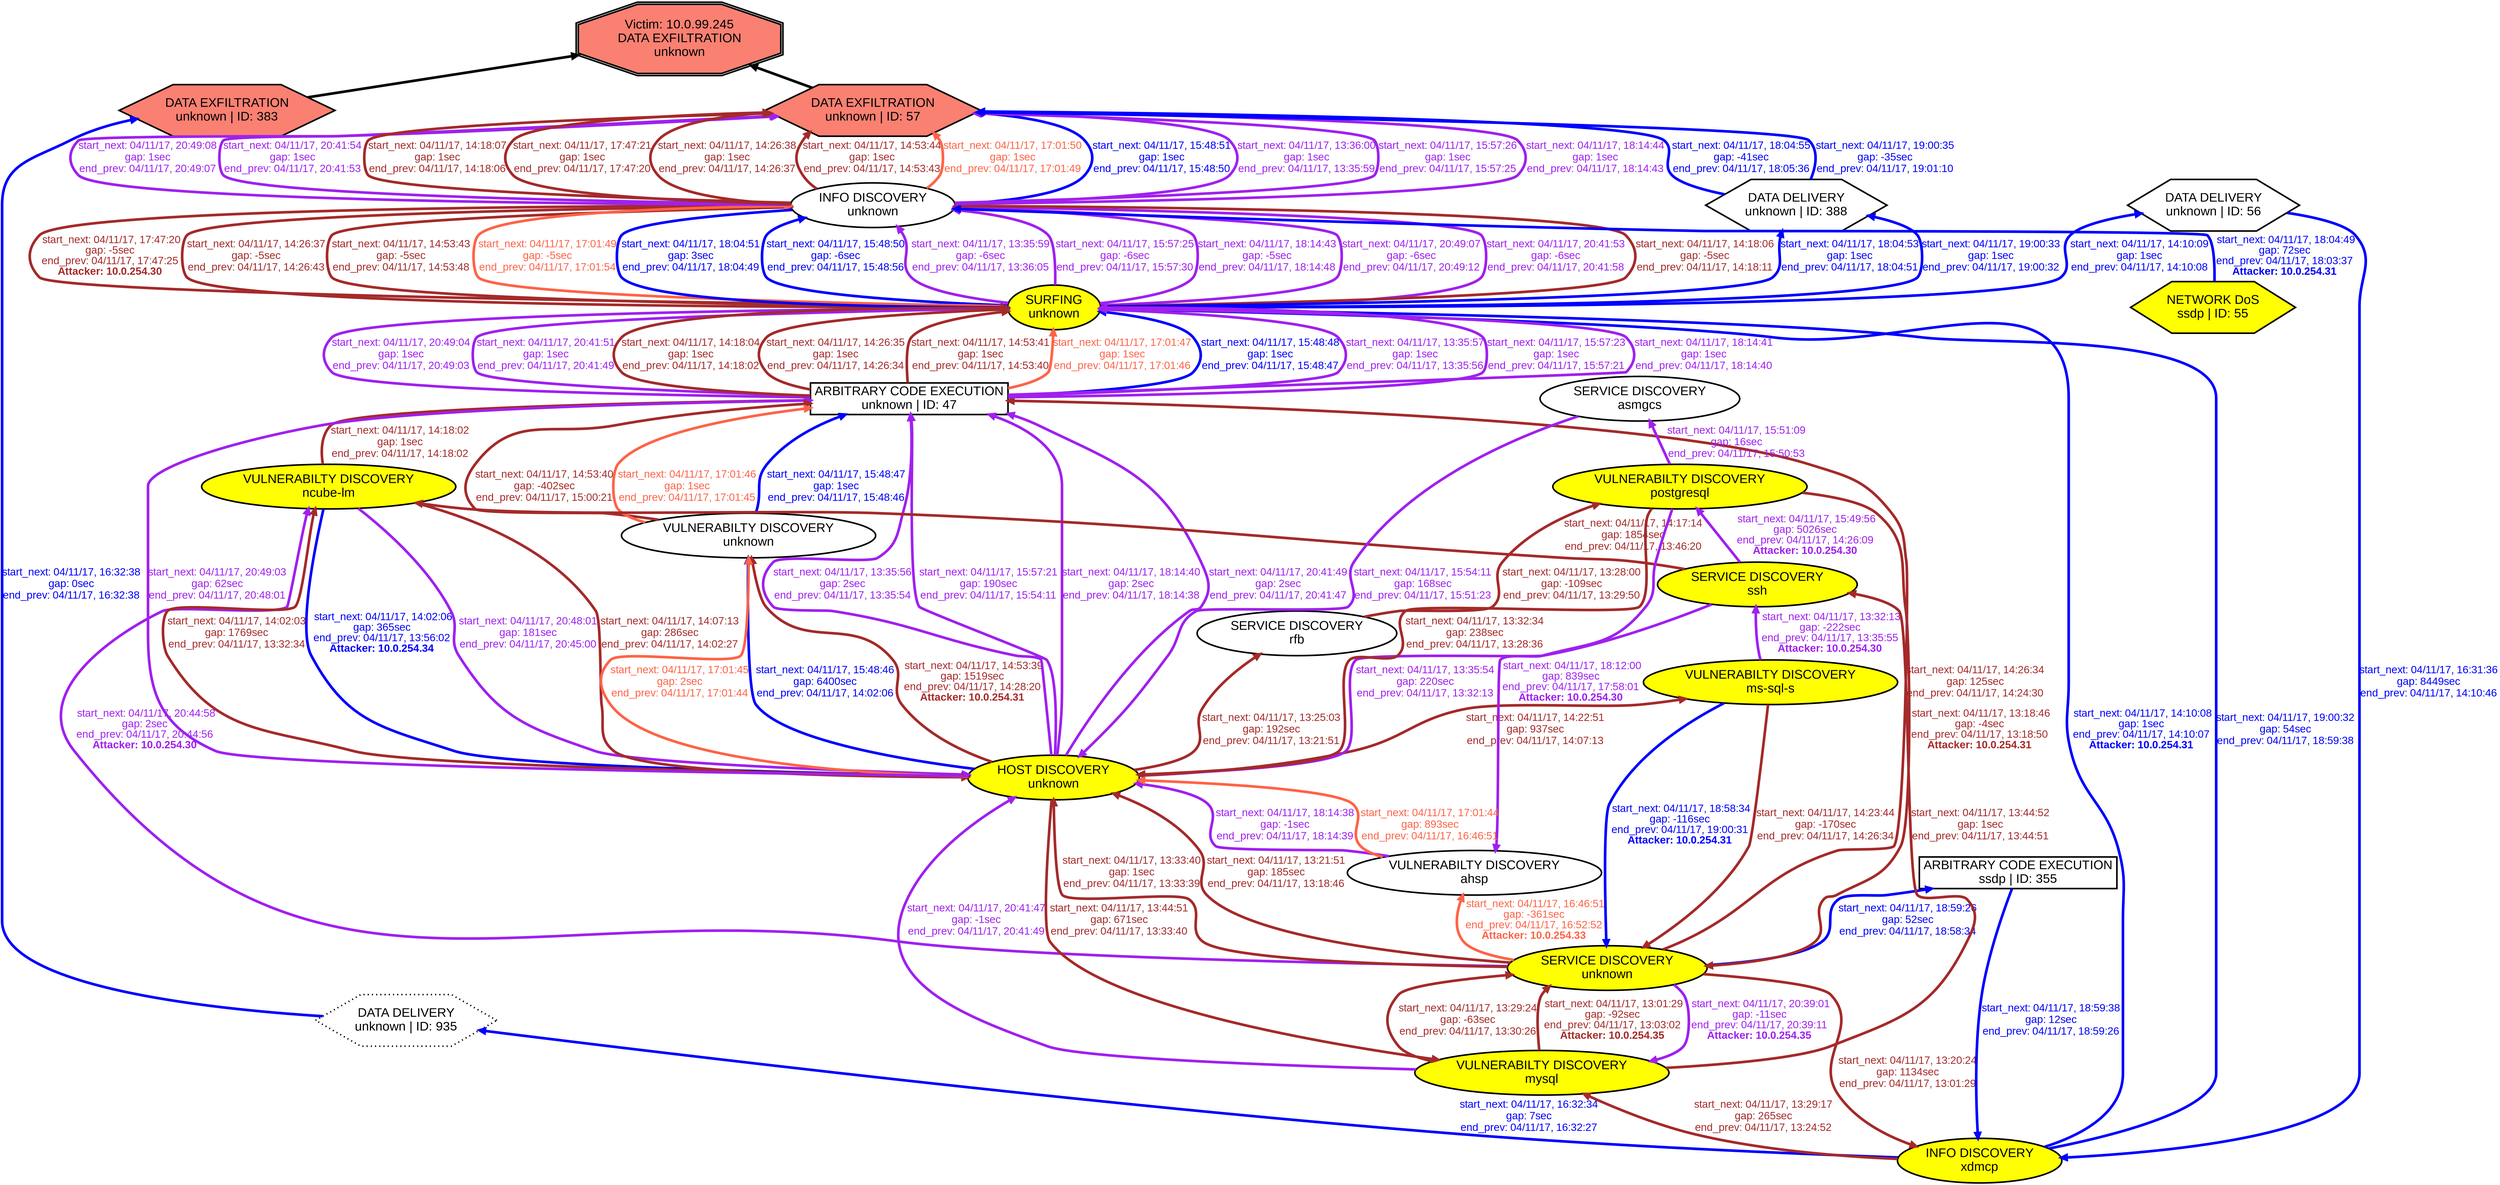 digraph DATAEXFILTRATIONunknown {
rankdir="BT"; 
 graph [ nodesep="0.1", ranksep="0.02"] 
 node [ fontname=Arial, fontsize=24,penwidth=3]; 
 edge [ fontname=Arial, fontsize=20,penwidth=5 ];
"Victim: 10.0.99.245
DATA EXFILTRATION
unknown" [shape=doubleoctagon, style=filled, fillcolor=salmon];
{ rank = max; "Victim: 10.0.99.245
DATA EXFILTRATION
unknown"}
"DATA EXFILTRATION
unknown | ID: 383" -> "Victim: 10.0.99.245
DATA EXFILTRATION
unknown"
"DATA EXFILTRATION
unknown | ID: 383" [style=filled, fillcolor= salmon]
"DATA EXFILTRATION
unknown | ID: 57" -> "Victim: 10.0.99.245
DATA EXFILTRATION
unknown"
"DATA EXFILTRATION
unknown | ID: 57" [style=filled, fillcolor= salmon]
{ rank=same; "DATA EXFILTRATION
unknown | ID: 383" "DATA EXFILTRATION
unknown | ID: 57"}
"INFO DISCOVERY
xdmcp" [style=filled, fillcolor= yellow]
"INFO DISCOVERY
xdmcp" -> "SURFING
unknown" [ color=blue] [label=<<font color="blue"> start_next: 04/11/17, 14:10:08<br/>gap: 1sec<br/>end_prev: 04/11/17, 14:10:07</font><br/><font color="blue"><b>Attacker: 10.0.254.31</b></font>>]
"SURFING
unknown" -> "DATA DELIVERY
unknown | ID: 56" [ label="start_next: 04/11/17, 14:10:09
gap: 1sec
end_prev: 04/11/17, 14:10:08"][ fontcolor="blue" color=blue]
"DATA DELIVERY
unknown | ID: 56" -> "INFO DISCOVERY
xdmcp" [ label="start_next: 04/11/17, 16:31:36
gap: 8449sec
end_prev: 04/11/17, 14:10:46"][ fontcolor="blue" color=blue]
"INFO DISCOVERY
xdmcp" -> "DATA DELIVERY
unknown | ID: 935" [ label="start_next: 04/11/17, 16:32:34
gap: 7sec
end_prev: 04/11/17, 16:32:27"][ fontcolor="blue" color=blue]
"DATA DELIVERY
unknown | ID: 935" -> "DATA EXFILTRATION
unknown | ID: 383" [ label="start_next: 04/11/17, 16:32:38
gap: 0sec
end_prev: 04/11/17, 16:32:38"][ fontcolor="blue" color=blue]
"NETWORK DoS
ssdp | ID: 55" [style=filled, fillcolor= yellow]
"NETWORK DoS
ssdp | ID: 55" -> "INFO DISCOVERY
unknown" [ color=blue] [label=<<font color="blue"> start_next: 04/11/17, 18:04:49<br/>gap: 72sec<br/>end_prev: 04/11/17, 18:03:37</font><br/><font color="blue"><b>Attacker: 10.0.254.31</b></font>>]
"INFO DISCOVERY
unknown" -> "SURFING
unknown" [ label="start_next: 04/11/17, 18:04:51
gap: 3sec
end_prev: 04/11/17, 18:04:49"][ fontcolor="blue" color=blue]
"SURFING
unknown" -> "DATA DELIVERY
unknown | ID: 388" [ label="start_next: 04/11/17, 18:04:53
gap: 1sec
end_prev: 04/11/17, 18:04:51"][ fontcolor="blue" color=blue]
"DATA DELIVERY
unknown | ID: 388" -> "DATA EXFILTRATION
unknown | ID: 57" [ label="start_next: 04/11/17, 18:04:55
gap: -41sec
end_prev: 04/11/17, 18:05:36"][ fontcolor="blue" color=blue]
"VULNERABILTY DISCOVERY
ms-sql-s" [style=filled, fillcolor= yellow]
"VULNERABILTY DISCOVERY
ms-sql-s" -> "SERVICE DISCOVERY
unknown" [ color=blue] [label=<<font color="blue"> start_next: 04/11/17, 18:58:34<br/>gap: -116sec<br/>end_prev: 04/11/17, 19:00:31</font><br/><font color="blue"><b>Attacker: 10.0.254.31</b></font>>]
"SERVICE DISCOVERY
unknown" -> "ARBITRARY CODE EXECUTION
ssdp | ID: 355" [ label="start_next: 04/11/17, 18:59:26
gap: 52sec
end_prev: 04/11/17, 18:58:34"][ fontcolor="blue" color=blue]
"ARBITRARY CODE EXECUTION
ssdp | ID: 355" -> "INFO DISCOVERY
xdmcp" [ label="start_next: 04/11/17, 18:59:38
gap: 12sec
end_prev: 04/11/17, 18:59:26"][ fontcolor="blue" color=blue]
"INFO DISCOVERY
xdmcp" -> "SURFING
unknown" [ label="start_next: 04/11/17, 19:00:32
gap: 54sec
end_prev: 04/11/17, 18:59:38"][ fontcolor="blue" color=blue]
"SURFING
unknown" -> "DATA DELIVERY
unknown | ID: 388" [ label="start_next: 04/11/17, 19:00:33
gap: 1sec
end_prev: 04/11/17, 19:00:32"][ fontcolor="blue" color=blue]
"DATA DELIVERY
unknown | ID: 388" -> "DATA EXFILTRATION
unknown | ID: 57" [ label="start_next: 04/11/17, 19:00:35
gap: -35sec
end_prev: 04/11/17, 19:01:10"][ fontcolor="blue" color=blue]
"VULNERABILTY DISCOVERY
ncube-lm" [style=filled, fillcolor= yellow]
"VULNERABILTY DISCOVERY
ncube-lm" -> "HOST DISCOVERY
unknown" [ color=blue] [label=<<font color="blue"> start_next: 04/11/17, 14:02:06<br/>gap: 365sec<br/>end_prev: 04/11/17, 13:56:02</font><br/><font color="blue"><b>Attacker: 10.0.254.34</b></font>>]
"HOST DISCOVERY
unknown" -> "VULNERABILTY DISCOVERY
unknown" [ label="start_next: 04/11/17, 15:48:46
gap: 6400sec
end_prev: 04/11/17, 14:02:06"][ fontcolor="blue" color=blue]
"VULNERABILTY DISCOVERY
unknown" -> "ARBITRARY CODE EXECUTION
unknown | ID: 47" [ label="start_next: 04/11/17, 15:48:47
gap: 1sec
end_prev: 04/11/17, 15:48:46"][ fontcolor="blue" color=blue]
"ARBITRARY CODE EXECUTION
unknown | ID: 47" -> "SURFING
unknown" [ label="start_next: 04/11/17, 15:48:48
gap: 1sec
end_prev: 04/11/17, 15:48:47"][ fontcolor="blue" color=blue]
"SURFING
unknown" -> "INFO DISCOVERY
unknown" [ label="start_next: 04/11/17, 15:48:50
gap: -6sec
end_prev: 04/11/17, 15:48:56"][ fontcolor="blue" color=blue]
"INFO DISCOVERY
unknown" -> "DATA EXFILTRATION
unknown | ID: 57" [ label="start_next: 04/11/17, 15:48:51
gap: 1sec
end_prev: 04/11/17, 15:48:50"][ fontcolor="blue" color=blue]
"VULNERABILTY DISCOVERY
ms-sql-s" [style=filled, fillcolor= yellow]
"VULNERABILTY DISCOVERY
ms-sql-s" -> "SERVICE DISCOVERY
ssh" [ color=purple] [label=<<font color="purple"> start_next: 04/11/17, 13:32:13<br/>gap: -222sec<br/>end_prev: 04/11/17, 13:35:55</font><br/><font color="purple"><b>Attacker: 10.0.254.30</b></font>>]
"SERVICE DISCOVERY
ssh" -> "HOST DISCOVERY
unknown" [ label="start_next: 04/11/17, 13:35:54
gap: 220sec
end_prev: 04/11/17, 13:32:13"][ fontcolor="purple" color=purple]
"HOST DISCOVERY
unknown" -> "ARBITRARY CODE EXECUTION
unknown | ID: 47" [ label="start_next: 04/11/17, 13:35:56
gap: 2sec
end_prev: 04/11/17, 13:35:54"][ fontcolor="purple" color=purple]
"ARBITRARY CODE EXECUTION
unknown | ID: 47" -> "SURFING
unknown" [ label="start_next: 04/11/17, 13:35:57
gap: 1sec
end_prev: 04/11/17, 13:35:56"][ fontcolor="purple" color=purple]
"SURFING
unknown" -> "INFO DISCOVERY
unknown" [ label="start_next: 04/11/17, 13:35:59
gap: -6sec
end_prev: 04/11/17, 13:36:05"][ fontcolor="purple" color=purple]
"INFO DISCOVERY
unknown" -> "DATA EXFILTRATION
unknown | ID: 57" [ label="start_next: 04/11/17, 13:36:00
gap: 1sec
end_prev: 04/11/17, 13:35:59"][ fontcolor="purple" color=purple]
"SERVICE DISCOVERY
ssh" [style=filled, fillcolor= yellow]
"SERVICE DISCOVERY
ssh" -> "VULNERABILTY DISCOVERY
postgresql" [ color=purple] [label=<<font color="purple"> start_next: 04/11/17, 15:49:56<br/>gap: 5026sec<br/>end_prev: 04/11/17, 14:26:09</font><br/><font color="purple"><b>Attacker: 10.0.254.30</b></font>>]
"VULNERABILTY DISCOVERY
postgresql" -> "SERVICE DISCOVERY
asmgcs" [ label="start_next: 04/11/17, 15:51:09
gap: 16sec
end_prev: 04/11/17, 15:50:53"][ fontcolor="purple" color=purple]
"SERVICE DISCOVERY
asmgcs" -> "HOST DISCOVERY
unknown" [ label="start_next: 04/11/17, 15:54:11
gap: 168sec
end_prev: 04/11/17, 15:51:23"][ fontcolor="purple" color=purple]
"HOST DISCOVERY
unknown" -> "ARBITRARY CODE EXECUTION
unknown | ID: 47" [ label="start_next: 04/11/17, 15:57:21
gap: 190sec
end_prev: 04/11/17, 15:54:11"][ fontcolor="purple" color=purple]
"ARBITRARY CODE EXECUTION
unknown | ID: 47" -> "SURFING
unknown" [ label="start_next: 04/11/17, 15:57:23
gap: 1sec
end_prev: 04/11/17, 15:57:21"][ fontcolor="purple" color=purple]
"SURFING
unknown" -> "INFO DISCOVERY
unknown" [ label="start_next: 04/11/17, 15:57:25
gap: -6sec
end_prev: 04/11/17, 15:57:30"][ fontcolor="purple" color=purple]
"INFO DISCOVERY
unknown" -> "DATA EXFILTRATION
unknown | ID: 57" [ label="start_next: 04/11/17, 15:57:26
gap: 1sec
end_prev: 04/11/17, 15:57:25"][ fontcolor="purple" color=purple]
"VULNERABILTY DISCOVERY
postgresql" [style=filled, fillcolor= yellow]
"VULNERABILTY DISCOVERY
postgresql" -> "VULNERABILTY DISCOVERY
ahsp" [ color=purple] [label=<<font color="purple"> start_next: 04/11/17, 18:12:00<br/>gap: 839sec<br/>end_prev: 04/11/17, 17:58:01</font><br/><font color="purple"><b>Attacker: 10.0.254.30</b></font>>]
"VULNERABILTY DISCOVERY
ahsp" -> "HOST DISCOVERY
unknown" [ label="start_next: 04/11/17, 18:14:38
gap: -1sec
end_prev: 04/11/17, 18:14:39"][ fontcolor="purple" color=purple]
"HOST DISCOVERY
unknown" -> "ARBITRARY CODE EXECUTION
unknown | ID: 47" [ label="start_next: 04/11/17, 18:14:40
gap: 2sec
end_prev: 04/11/17, 18:14:38"][ fontcolor="purple" color=purple]
"ARBITRARY CODE EXECUTION
unknown | ID: 47" -> "SURFING
unknown" [ label="start_next: 04/11/17, 18:14:41
gap: 1sec
end_prev: 04/11/17, 18:14:40"][ fontcolor="purple" color=purple]
"SURFING
unknown" -> "INFO DISCOVERY
unknown" [ label="start_next: 04/11/17, 18:14:43
gap: -5sec
end_prev: 04/11/17, 18:14:48"][ fontcolor="purple" color=purple]
"INFO DISCOVERY
unknown" -> "DATA EXFILTRATION
unknown | ID: 57" [ label="start_next: 04/11/17, 18:14:44
gap: 1sec
end_prev: 04/11/17, 18:14:43"][ fontcolor="purple" color=purple]
"SERVICE DISCOVERY
unknown" [style=filled, fillcolor= yellow]
"SERVICE DISCOVERY
unknown" -> "VULNERABILTY DISCOVERY
ncube-lm" [ color=purple] [label=<<font color="purple"> start_next: 04/11/17, 20:44:58<br/>gap: 2sec<br/>end_prev: 04/11/17, 20:44:56</font><br/><font color="purple"><b>Attacker: 10.0.254.30</b></font>>]
"VULNERABILTY DISCOVERY
ncube-lm" -> "HOST DISCOVERY
unknown" [ label="start_next: 04/11/17, 20:48:01
gap: 181sec
end_prev: 04/11/17, 20:45:00"][ fontcolor="purple" color=purple]
"HOST DISCOVERY
unknown" -> "ARBITRARY CODE EXECUTION
unknown | ID: 47" [ label="start_next: 04/11/17, 20:49:03
gap: 62sec
end_prev: 04/11/17, 20:48:01"][ fontcolor="purple" color=purple]
"ARBITRARY CODE EXECUTION
unknown | ID: 47" -> "SURFING
unknown" [ label="start_next: 04/11/17, 20:49:04
gap: 1sec
end_prev: 04/11/17, 20:49:03"][ fontcolor="purple" color=purple]
"SURFING
unknown" -> "INFO DISCOVERY
unknown" [ label="start_next: 04/11/17, 20:49:07
gap: -6sec
end_prev: 04/11/17, 20:49:12"][ fontcolor="purple" color=purple]
"INFO DISCOVERY
unknown" -> "DATA EXFILTRATION
unknown | ID: 57" [ label="start_next: 04/11/17, 20:49:08
gap: 1sec
end_prev: 04/11/17, 20:49:07"][ fontcolor="purple" color=purple]
"SERVICE DISCOVERY
unknown" [style=filled, fillcolor= yellow]
"SERVICE DISCOVERY
unknown" -> "VULNERABILTY DISCOVERY
mysql" [ color=purple] [label=<<font color="purple"> start_next: 04/11/17, 20:39:01<br/>gap: -11sec<br/>end_prev: 04/11/17, 20:39:11</font><br/><font color="purple"><b>Attacker: 10.0.254.35</b></font>>]
"VULNERABILTY DISCOVERY
mysql" -> "HOST DISCOVERY
unknown" [ label="start_next: 04/11/17, 20:41:47
gap: -1sec
end_prev: 04/11/17, 20:41:49"][ fontcolor="purple" color=purple]
"HOST DISCOVERY
unknown" -> "ARBITRARY CODE EXECUTION
unknown | ID: 47" [ label="start_next: 04/11/17, 20:41:49
gap: 2sec
end_prev: 04/11/17, 20:41:47"][ fontcolor="purple" color=purple]
"ARBITRARY CODE EXECUTION
unknown | ID: 47" -> "SURFING
unknown" [ label="start_next: 04/11/17, 20:41:51
gap: 1sec
end_prev: 04/11/17, 20:41:49"][ fontcolor="purple" color=purple]
"SURFING
unknown" -> "INFO DISCOVERY
unknown" [ label="start_next: 04/11/17, 20:41:53
gap: -6sec
end_prev: 04/11/17, 20:41:58"][ fontcolor="purple" color=purple]
"INFO DISCOVERY
unknown" -> "DATA EXFILTRATION
unknown | ID: 57" [ label="start_next: 04/11/17, 20:41:54
gap: 1sec
end_prev: 04/11/17, 20:41:53"][ fontcolor="purple" color=purple]
"VULNERABILTY DISCOVERY
mysql" [style=filled, fillcolor= yellow]
"VULNERABILTY DISCOVERY
mysql" -> "SERVICE DISCOVERY
unknown" [ color=brown] [label=<<font color="brown"> start_next: 04/11/17, 13:01:29<br/>gap: -92sec<br/>end_prev: 04/11/17, 13:03:02</font><br/><font color="brown"><b>Attacker: 10.0.254.35</b></font>>]
"SERVICE DISCOVERY
unknown" -> "INFO DISCOVERY
xdmcp" [ label="start_next: 04/11/17, 13:20:24
gap: 1134sec
end_prev: 04/11/17, 13:01:29"][ fontcolor="brown" color=brown]
"INFO DISCOVERY
xdmcp" -> "VULNERABILTY DISCOVERY
mysql" [ label="start_next: 04/11/17, 13:29:17
gap: 265sec
end_prev: 04/11/17, 13:24:52"][ fontcolor="brown" color=brown]
"VULNERABILTY DISCOVERY
mysql" -> "SERVICE DISCOVERY
unknown" [ label="start_next: 04/11/17, 13:29:24
gap: -63sec
end_prev: 04/11/17, 13:30:26"][ fontcolor="brown" color=brown]
"SERVICE DISCOVERY
unknown" -> "HOST DISCOVERY
unknown" [ label="start_next: 04/11/17, 13:33:40
gap: 1sec
end_prev: 04/11/17, 13:33:39"][ fontcolor="brown" color=brown]
"HOST DISCOVERY
unknown" -> "VULNERABILTY DISCOVERY
mysql" [ label="start_next: 04/11/17, 13:44:51
gap: 671sec
end_prev: 04/11/17, 13:33:40"][ fontcolor="brown" color=brown]
"VULNERABILTY DISCOVERY
mysql" -> "SERVICE DISCOVERY
ssh" [ label="start_next: 04/11/17, 13:44:52
gap: 1sec
end_prev: 04/11/17, 13:44:51"][ fontcolor="brown" color=brown]
"SERVICE DISCOVERY
ssh" -> "VULNERABILTY DISCOVERY
ncube-lm" [ label="start_next: 04/11/17, 14:17:14
gap: 1854sec
end_prev: 04/11/17, 13:46:20"][ fontcolor="brown" color=brown]
"VULNERABILTY DISCOVERY
ncube-lm" -> "ARBITRARY CODE EXECUTION
unknown | ID: 47" [ label="start_next: 04/11/17, 14:18:02
gap: 1sec
end_prev: 04/11/17, 14:18:02"][ fontcolor="brown" color=brown]
"ARBITRARY CODE EXECUTION
unknown | ID: 47" -> "SURFING
unknown" [ label="start_next: 04/11/17, 14:18:04
gap: 1sec
end_prev: 04/11/17, 14:18:02"][ fontcolor="brown" color=brown]
"SURFING
unknown" -> "INFO DISCOVERY
unknown" [ label="start_next: 04/11/17, 14:18:06
gap: -5sec
end_prev: 04/11/17, 14:18:11"][ fontcolor="brown" color=brown]
"INFO DISCOVERY
unknown" -> "DATA EXFILTRATION
unknown | ID: 57" [ label="start_next: 04/11/17, 14:18:07
gap: 1sec
end_prev: 04/11/17, 14:18:06"][ fontcolor="brown" color=brown]
"SURFING
unknown" [style=filled, fillcolor= yellow]
"SURFING
unknown" -> "INFO DISCOVERY
unknown" [ color=brown] [label=<<font color="brown"> start_next: 04/11/17, 17:47:20<br/>gap: -5sec<br/>end_prev: 04/11/17, 17:47:25</font><br/><font color="brown"><b>Attacker: 10.0.254.30</b></font>>]
"INFO DISCOVERY
unknown" -> "DATA EXFILTRATION
unknown | ID: 57" [ label="start_next: 04/11/17, 17:47:21
gap: 1sec
end_prev: 04/11/17, 17:47:20"][ fontcolor="brown" color=brown]
"VULNERABILTY DISCOVERY
postgresql" [style=filled, fillcolor= yellow]
"VULNERABILTY DISCOVERY
postgresql" -> "SERVICE DISCOVERY
unknown" [ color=brown] [label=<<font color="brown"> start_next: 04/11/17, 13:18:46<br/>gap: -4sec<br/>end_prev: 04/11/17, 13:18:50</font><br/><font color="brown"><b>Attacker: 10.0.254.31</b></font>>]
"SERVICE DISCOVERY
unknown" -> "HOST DISCOVERY
unknown" [ label="start_next: 04/11/17, 13:21:51
gap: 185sec
end_prev: 04/11/17, 13:18:46"][ fontcolor="brown" color=brown]
"HOST DISCOVERY
unknown" -> "SERVICE DISCOVERY
rfb" [ label="start_next: 04/11/17, 13:25:03
gap: 192sec
end_prev: 04/11/17, 13:21:51"][ fontcolor="brown" color=brown]
"SERVICE DISCOVERY
rfb" -> "VULNERABILTY DISCOVERY
postgresql" [ label="start_next: 04/11/17, 13:28:00
gap: -109sec
end_prev: 04/11/17, 13:29:50"][ fontcolor="brown" color=brown]
"VULNERABILTY DISCOVERY
postgresql" -> "HOST DISCOVERY
unknown" [ label="start_next: 04/11/17, 13:32:34
gap: 238sec
end_prev: 04/11/17, 13:28:36"][ fontcolor="brown" color=brown]
"HOST DISCOVERY
unknown" -> "VULNERABILTY DISCOVERY
ncube-lm" [ label="start_next: 04/11/17, 14:02:03
gap: 1769sec
end_prev: 04/11/17, 13:32:34"][ fontcolor="brown" color=brown]
"VULNERABILTY DISCOVERY
ncube-lm" -> "HOST DISCOVERY
unknown" [ label="start_next: 04/11/17, 14:07:13
gap: 286sec
end_prev: 04/11/17, 14:02:27"][ fontcolor="brown" color=brown]
"HOST DISCOVERY
unknown" -> "VULNERABILTY DISCOVERY
ms-sql-s" [ label="start_next: 04/11/17, 14:22:51
gap: 937sec
end_prev: 04/11/17, 14:07:13"][ fontcolor="brown" color=brown]
"VULNERABILTY DISCOVERY
ms-sql-s" -> "SERVICE DISCOVERY
unknown" [ label="start_next: 04/11/17, 14:23:44
gap: -170sec
end_prev: 04/11/17, 14:26:34"][ fontcolor="brown" color=brown]
"SERVICE DISCOVERY
unknown" -> "ARBITRARY CODE EXECUTION
unknown | ID: 47" [ label="start_next: 04/11/17, 14:26:34
gap: 125sec
end_prev: 04/11/17, 14:24:30"][ fontcolor="brown" color=brown]
"ARBITRARY CODE EXECUTION
unknown | ID: 47" -> "SURFING
unknown" [ label="start_next: 04/11/17, 14:26:35
gap: 1sec
end_prev: 04/11/17, 14:26:34"][ fontcolor="brown" color=brown]
"SURFING
unknown" -> "INFO DISCOVERY
unknown" [ label="start_next: 04/11/17, 14:26:37
gap: -5sec
end_prev: 04/11/17, 14:26:43"][ fontcolor="brown" color=brown]
"INFO DISCOVERY
unknown" -> "DATA EXFILTRATION
unknown | ID: 57" [ label="start_next: 04/11/17, 14:26:38
gap: 1sec
end_prev: 04/11/17, 14:26:37"][ fontcolor="brown" color=brown]
"HOST DISCOVERY
unknown" [style=filled, fillcolor= yellow]
"HOST DISCOVERY
unknown" -> "VULNERABILTY DISCOVERY
unknown" [ color=brown] [label=<<font color="brown"> start_next: 04/11/17, 14:53:39<br/>gap: 1519sec<br/>end_prev: 04/11/17, 14:28:20</font><br/><font color="brown"><b>Attacker: 10.0.254.31</b></font>>]
"VULNERABILTY DISCOVERY
unknown" -> "ARBITRARY CODE EXECUTION
unknown | ID: 47" [ label="start_next: 04/11/17, 14:53:40
gap: -402sec
end_prev: 04/11/17, 15:00:21"][ fontcolor="brown" color=brown]
"ARBITRARY CODE EXECUTION
unknown | ID: 47" -> "SURFING
unknown" [ label="start_next: 04/11/17, 14:53:41
gap: 1sec
end_prev: 04/11/17, 14:53:40"][ fontcolor="brown" color=brown]
"SURFING
unknown" -> "INFO DISCOVERY
unknown" [ label="start_next: 04/11/17, 14:53:43
gap: -5sec
end_prev: 04/11/17, 14:53:48"][ fontcolor="brown" color=brown]
"INFO DISCOVERY
unknown" -> "DATA EXFILTRATION
unknown | ID: 57" [ label="start_next: 04/11/17, 14:53:44
gap: 1sec
end_prev: 04/11/17, 14:53:43"][ fontcolor="brown" color=brown]
"SERVICE DISCOVERY
unknown" [style=filled, fillcolor= yellow]
"SERVICE DISCOVERY
unknown" -> "VULNERABILTY DISCOVERY
ahsp" [ color=tomato] [label=<<font color="tomato"> start_next: 04/11/17, 16:46:51<br/>gap: -361sec<br/>end_prev: 04/11/17, 16:52:52</font><br/><font color="tomato"><b>Attacker: 10.0.254.33</b></font>>]
"VULNERABILTY DISCOVERY
ahsp" -> "HOST DISCOVERY
unknown" [ label="start_next: 04/11/17, 17:01:44
gap: 893sec
end_prev: 04/11/17, 16:46:51"][ fontcolor="tomato" color=tomato]
"HOST DISCOVERY
unknown" -> "VULNERABILTY DISCOVERY
unknown" [ label="start_next: 04/11/17, 17:01:45
gap: 2sec
end_prev: 04/11/17, 17:01:44"][ fontcolor="tomato" color=tomato]
"VULNERABILTY DISCOVERY
unknown" -> "ARBITRARY CODE EXECUTION
unknown | ID: 47" [ label="start_next: 04/11/17, 17:01:46
gap: 1sec
end_prev: 04/11/17, 17:01:45"][ fontcolor="tomato" color=tomato]
"ARBITRARY CODE EXECUTION
unknown | ID: 47" -> "SURFING
unknown" [ label="start_next: 04/11/17, 17:01:47
gap: 1sec
end_prev: 04/11/17, 17:01:46"][ fontcolor="tomato" color=tomato]
"SURFING
unknown" -> "INFO DISCOVERY
unknown" [ label="start_next: 04/11/17, 17:01:49
gap: -5sec
end_prev: 04/11/17, 17:01:54"][ fontcolor="tomato" color=tomato]
"INFO DISCOVERY
unknown" -> "DATA EXFILTRATION
unknown | ID: 57" [ label="start_next: 04/11/17, 17:01:50
gap: 1sec
end_prev: 04/11/17, 17:01:49"][ fontcolor="tomato" color=tomato]
"INFO DISCOVERY
xdmcp" [shape=oval]
"INFO DISCOVERY
xdmcp" [tooltip="GPL WEB_SERVER mod_gzip_status access
GPL RPC xdmcp info query"]
"SURFING
unknown" [shape=oval]
"SURFING
unknown" [tooltip="ET WEB_SERVER WEB-PHP phpinfo access"]
"DATA DELIVERY
unknown | ID: 56" [shape=hexagon]
"DATA DELIVERY
unknown | ID: 56" [tooltip="ET WEB_SERVER PHP Possible php Remote File Inclusion Attempt
ET WEB_SERVER PHP tags in HTTP POST
GPL WEB_SERVER perl post attempt"]
"DATA DELIVERY
unknown | ID: 935" [style="dotted", shape=hexagon]
"DATA DELIVERY
unknown | ID: 935" [tooltip="ET WEB_SERVER PHP tags in HTTP POST
GPL WEB_SERVER perl post attempt"]
"DATA EXFILTRATION
unknown | ID: 383" [shape=hexagon]
"DATA EXFILTRATION
unknown | ID: 383" [tooltip="ET WEB_SPECIFIC_APPS PHP-CGI query string parameter vulnerability"]
"NETWORK DoS
ssdp | ID: 55" [shape=hexagon]
"NETWORK DoS
ssdp | ID: 55" [tooltip="ET DOS Possible SSDP Amplification Scan in Progress"]
"INFO DISCOVERY
unknown" [shape=oval]
"INFO DISCOVERY
unknown" [tooltip="GPL WEB_SERVER globals.pl access
GPL WEB_SERVER mod_gzip_status access"]
"DATA DELIVERY
unknown | ID: 388" [shape=hexagon]
"DATA DELIVERY
unknown | ID: 388" [tooltip="ET WEB_SERVER PHP Possible php Remote File Inclusion Attempt
ET WEB_SERVER PHP tags in HTTP POST
GPL WEB_SERVER perl post attempt"]
"DATA EXFILTRATION
unknown | ID: 57" [shape=hexagon]
"DATA EXFILTRATION
unknown | ID: 57" [tooltip="ET WEB_SPECIFIC_APPS PHP-CGI query string parameter vulnerability"]
"VULNERABILTY DISCOVERY
ms-sql-s" [shape=oval]
"VULNERABILTY DISCOVERY
ms-sql-s" [tooltip="ET POLICY Suspicious inbound to mySQL port 3306
ET POLICY Suspicious inbound to mSQL port 4333
ET POLICY Suspicious inbound to MSSQL port 1433
ET POLICY Suspicious inbound to Oracle SQL port 1521
ET SCAN Nessus User Agent
ET POLICY Suspicious inbound to PostgreSQL port 5432
ET SCAN Nikto Web App Scan in Progress"]
"SERVICE DISCOVERY
unknown" [shape=oval]
"SERVICE DISCOVERY
unknown" [tooltip="ET SCAN Potential VNC Scan 5800-5820
ET SCAN NMAP OS Detection Probe
ET SCAN Potential VNC Scan 5900-5920
GPL ICMP_INFO PING *NIX
ET SCAN Potential SSH Scan"]
"ARBITRARY CODE EXECUTION
ssdp | ID: 355" [shape=box]
"ARBITRARY CODE EXECUTION
ssdp | ID: 355" [tooltip="GPL MISC UPnP malformed advertisement"]
"VULNERABILTY DISCOVERY
ncube-lm" [shape=oval]
"VULNERABILTY DISCOVERY
ncube-lm" [tooltip="ET SCAN Nikto Web App Scan in Progress
ET POLICY Suspicious inbound to MSSQL port 1433
ET POLICY Suspicious inbound to Oracle SQL port 1521
ET POLICY Suspicious inbound to mSQL port 4333"]
"HOST DISCOVERY
unknown" [shape=oval]
"HOST DISCOVERY
unknown" [tooltip="ET SCAN Possible Nmap User-Agent Observed
ET SCAN Nmap Scripting Engine User-Agent Detected (Nmap Scripting Engine)"]
"VULNERABILTY DISCOVERY
unknown" [shape=oval]
"VULNERABILTY DISCOVERY
unknown" [tooltip="ET SCAN Nikto Web App Scan in Progress
ET POLICY Suspicious inbound to MSSQL port 1433
ET POLICY Suspicious inbound to Oracle SQL port 1521"]
"ARBITRARY CODE EXECUTION
unknown | ID: 47" [shape=box]
"ARBITRARY CODE EXECUTION
unknown | ID: 47" [tooltip="ET CURRENT_EVENTS QNAP Shellshock CVE-2014-6271"]
"SERVICE DISCOVERY
ssh" [shape=oval]
"SERVICE DISCOVERY
ssh" [tooltip="ET SCAN Potential VNC Scan 5800-5820
ET SCAN Potential SSH Scan"]
"VULNERABILTY DISCOVERY
postgresql" [shape=oval]
"VULNERABILTY DISCOVERY
postgresql" [tooltip="ET POLICY Suspicious inbound to PostgreSQL port 5432
ET POLICY Suspicious inbound to MSSQL port 1433
ET POLICY Suspicious inbound to Oracle SQL port 1521
ET POLICY Suspicious inbound to mSQL port 4333"]
"SERVICE DISCOVERY
asmgcs" [shape=oval]
"SERVICE DISCOVERY
asmgcs" [tooltip="ET SCAN Potential VNC Scan 5800-5820
ET SCAN Potential VNC Scan 5900-5920"]
"VULNERABILTY DISCOVERY
ahsp" [shape=oval]
"VULNERABILTY DISCOVERY
ahsp" [tooltip="ET SCAN Nikto Web App Scan in Progress
ET POLICY Suspicious inbound to Oracle SQL port 1521
ET POLICY Suspicious inbound to mSQL port 4333"]
"VULNERABILTY DISCOVERY
mysql" [shape=oval]
"VULNERABILTY DISCOVERY
mysql" [tooltip="ET POLICY Suspicious inbound to mySQL port 3306
ET POLICY Suspicious inbound to mSQL port 4333
ET POLICY Suspicious inbound to MSSQL port 1433
ET POLICY Suspicious inbound to Oracle SQL port 1521
ET POLICY Suspicious inbound to PostgreSQL port 5432
ET SCAN Nikto Web App Scan in Progress"]
"SERVICE DISCOVERY
rfb" [shape=oval]
"SERVICE DISCOVERY
rfb" [tooltip="ET SCAN Potential VNC Scan 5900-5920"]
}
